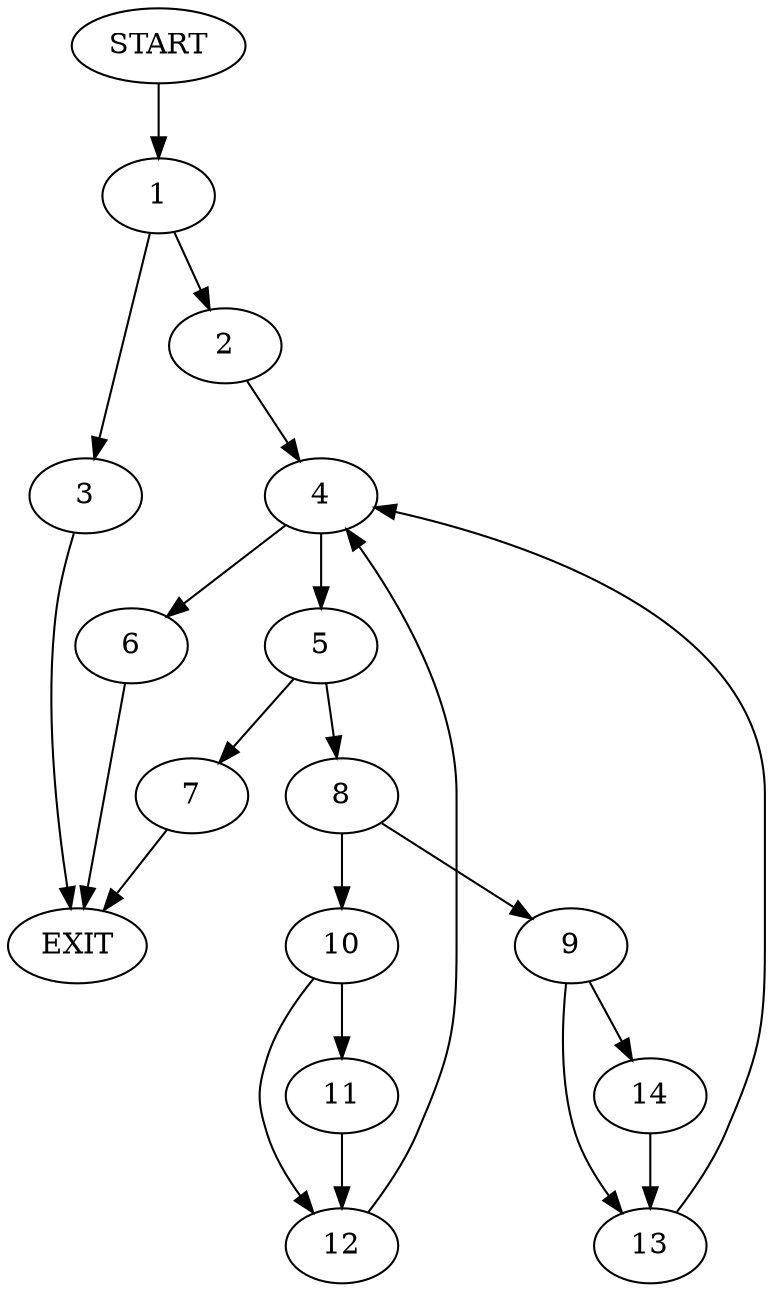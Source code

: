digraph {
0 [label="START"]
15 [label="EXIT"]
0 -> 1
1 -> 2
1 -> 3
3 -> 15
2 -> 4
4 -> 5
4 -> 6
5 -> 7
5 -> 8
6 -> 15
8 -> 9
8 -> 10
7 -> 15
10 -> 11
10 -> 12
9 -> 13
9 -> 14
14 -> 13
13 -> 4
11 -> 12
12 -> 4
}

